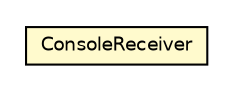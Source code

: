 #!/usr/local/bin/dot
#
# Class diagram 
# Generated by UMLGraph version R5_6-24-gf6e263 (http://www.umlgraph.org/)
#

digraph G {
	edge [fontname="Helvetica",fontsize=10,labelfontname="Helvetica",labelfontsize=10];
	node [fontname="Helvetica",fontsize=10,shape=plaintext];
	nodesep=0.25;
	ranksep=0.5;
	// com.rockhoppertech.music.midi.js.ConsoleReceiver
	c2298 [label=<<table title="com.rockhoppertech.music.midi.js.ConsoleReceiver" border="0" cellborder="1" cellspacing="0" cellpadding="2" port="p" bgcolor="lemonChiffon" href="./ConsoleReceiver.html">
		<tr><td><table border="0" cellspacing="0" cellpadding="1">
<tr><td align="center" balign="center"> ConsoleReceiver </td></tr>
		</table></td></tr>
		</table>>, URL="./ConsoleReceiver.html", fontname="Helvetica", fontcolor="black", fontsize=9.0];
}

